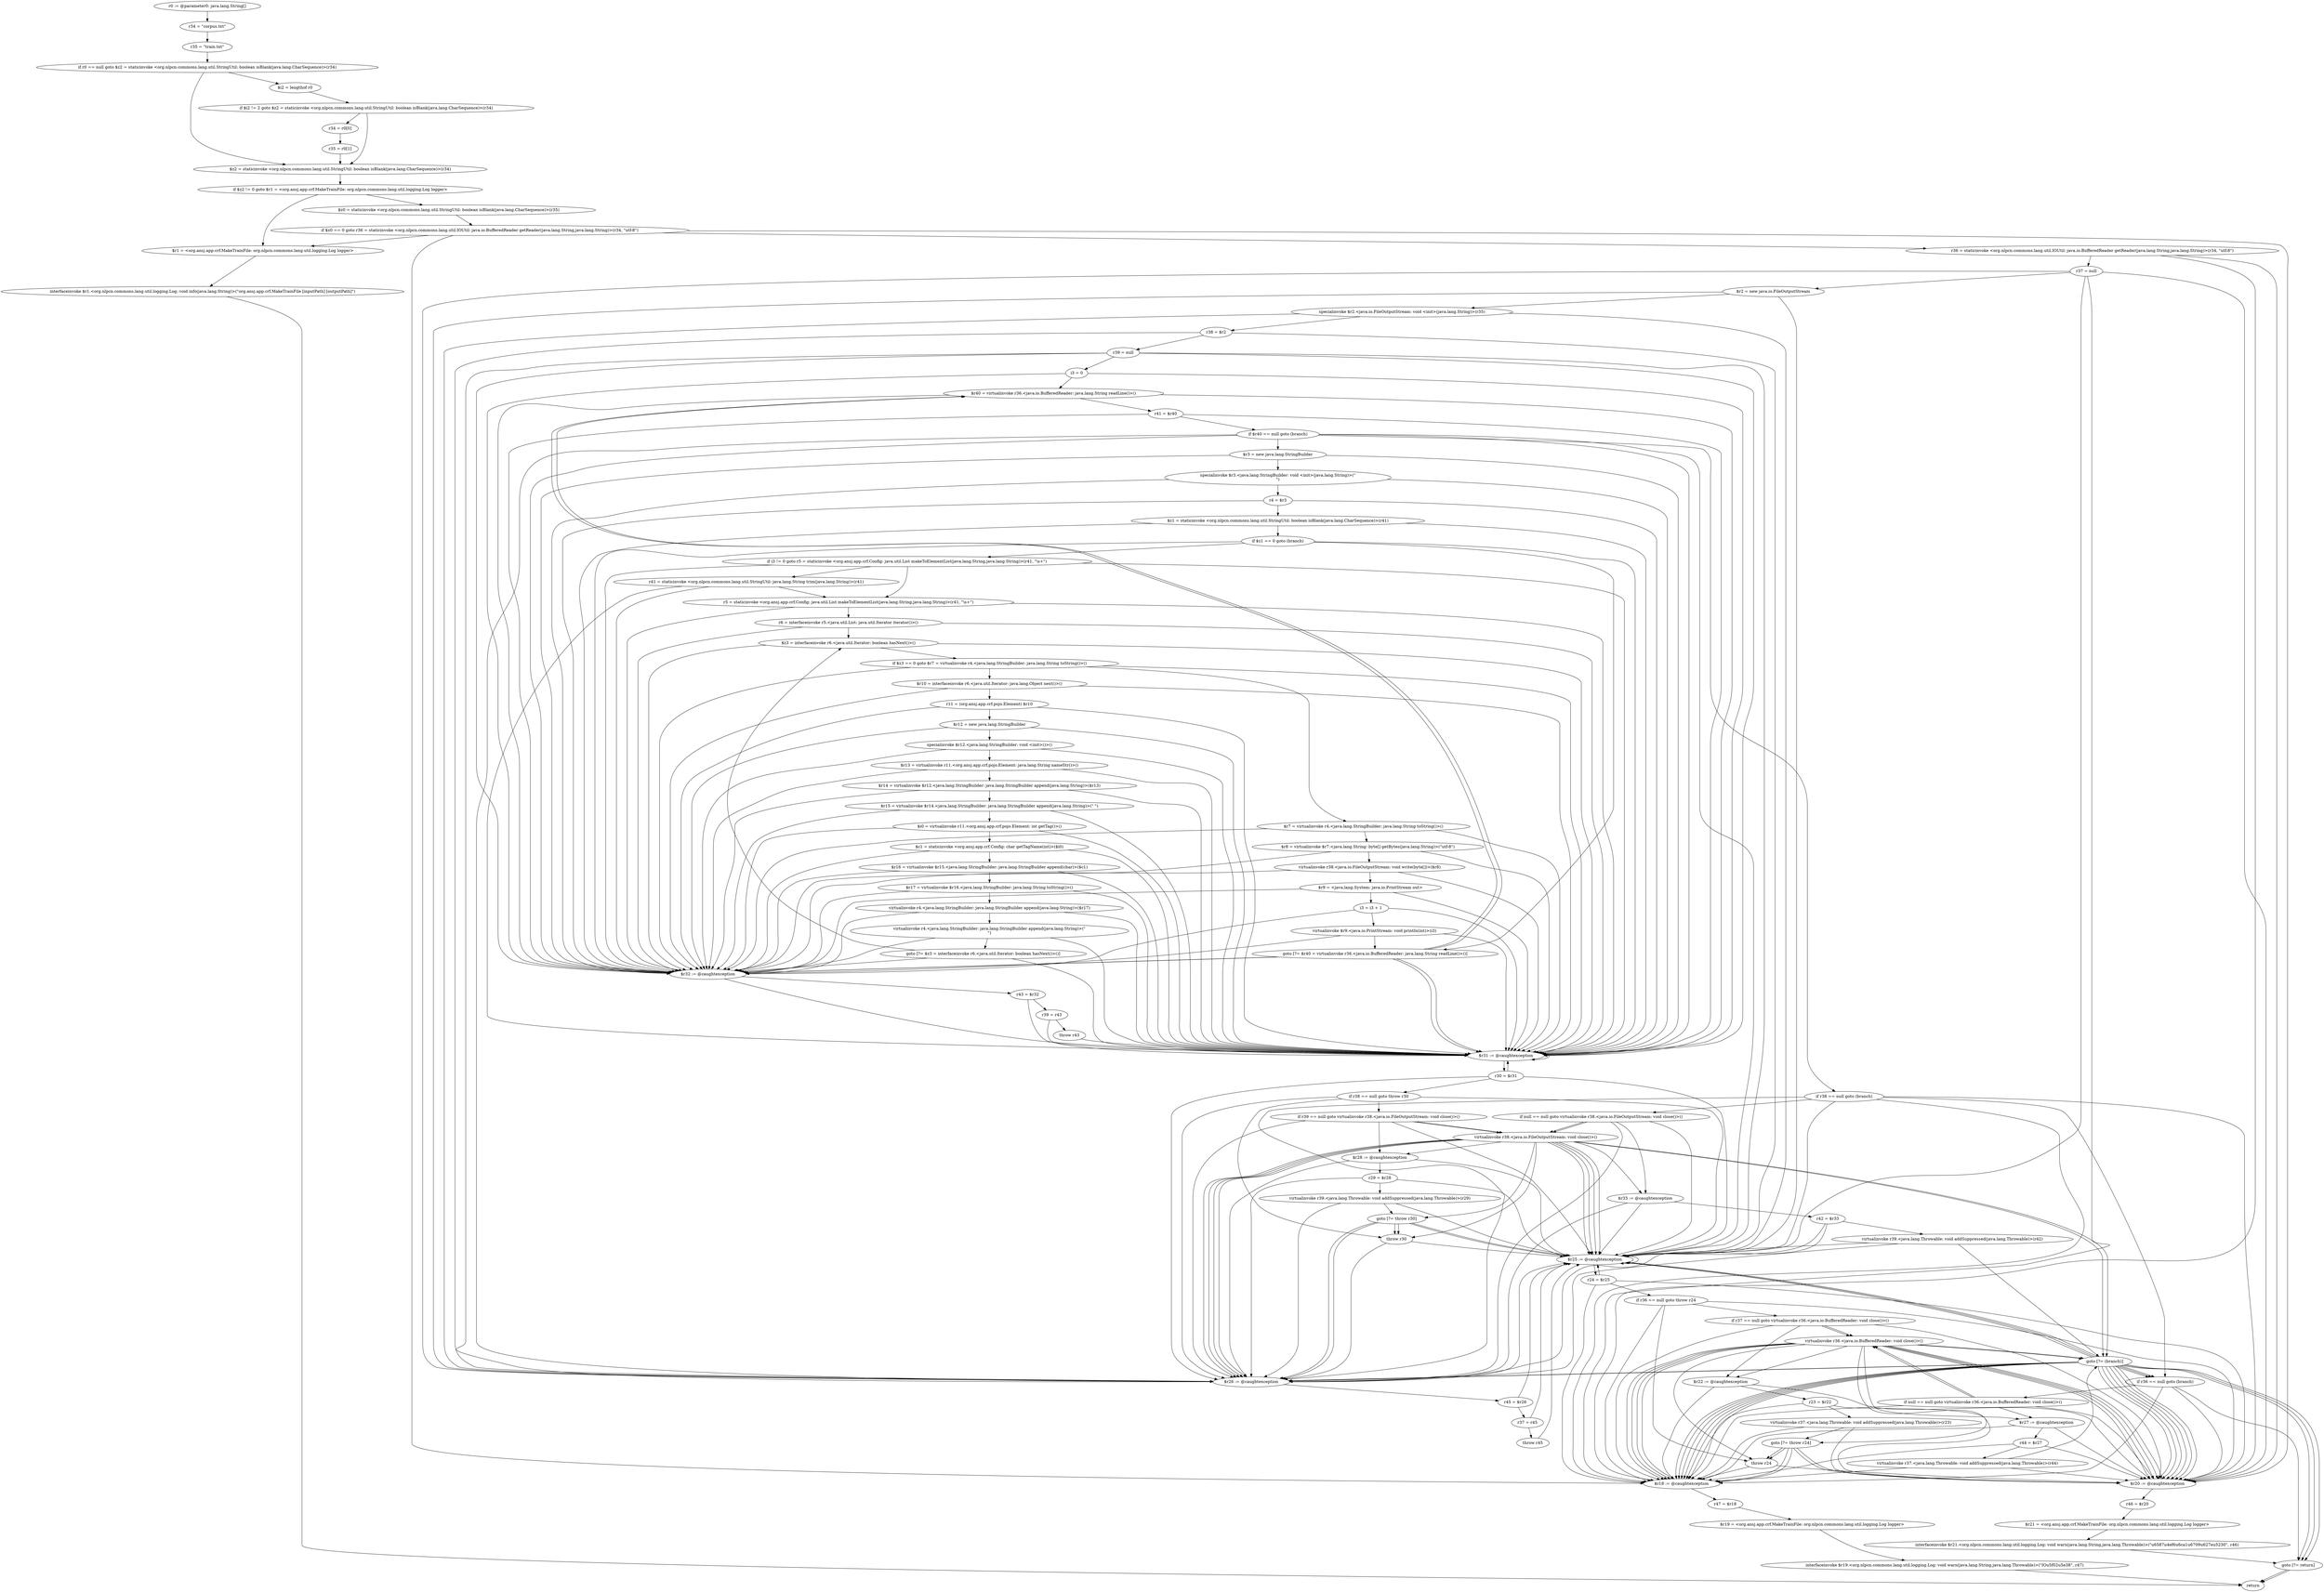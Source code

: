 digraph "unitGraph" {
    "r0 := @parameter0: java.lang.String[]"
    "r34 = \"corpus.txt\""
    "r35 = \"train.txt\""
    "if r0 == null goto $z2 = staticinvoke <org.nlpcn.commons.lang.util.StringUtil: boolean isBlank(java.lang.CharSequence)>(r34)"
    "$i2 = lengthof r0"
    "if $i2 != 2 goto $z2 = staticinvoke <org.nlpcn.commons.lang.util.StringUtil: boolean isBlank(java.lang.CharSequence)>(r34)"
    "r34 = r0[0]"
    "r35 = r0[1]"
    "$z2 = staticinvoke <org.nlpcn.commons.lang.util.StringUtil: boolean isBlank(java.lang.CharSequence)>(r34)"
    "if $z2 != 0 goto $r1 = <org.ansj.app.crf.MakeTrainFile: org.nlpcn.commons.lang.util.logging.Log logger>"
    "$z0 = staticinvoke <org.nlpcn.commons.lang.util.StringUtil: boolean isBlank(java.lang.CharSequence)>(r35)"
    "if $z0 == 0 goto r36 = staticinvoke <org.nlpcn.commons.lang.util.IOUtil: java.io.BufferedReader getReader(java.lang.String,java.lang.String)>(r34, \"utf-8\")"
    "$r1 = <org.ansj.app.crf.MakeTrainFile: org.nlpcn.commons.lang.util.logging.Log logger>"
    "interfaceinvoke $r1.<org.nlpcn.commons.lang.util.logging.Log: void info(java.lang.String)>(\"org.ansj.app.crf.MakeTrainFile [inputPath] [outputPath]\")"
    "return"
    "r36 = staticinvoke <org.nlpcn.commons.lang.util.IOUtil: java.io.BufferedReader getReader(java.lang.String,java.lang.String)>(r34, \"utf-8\")"
    "r37 = null"
    "$r2 = new java.io.FileOutputStream"
    "specialinvoke $r2.<java.io.FileOutputStream: void <init>(java.lang.String)>(r35)"
    "r38 = $r2"
    "r39 = null"
    "i3 = 0"
    "$r40 = virtualinvoke r36.<java.io.BufferedReader: java.lang.String readLine()>()"
    "r41 = $r40"
    "if $r40 == null goto (branch)"
    "$r3 = new java.lang.StringBuilder"
    "specialinvoke $r3.<java.lang.StringBuilder: void <init>(java.lang.String)>(\"\n\")"
    "r4 = $r3"
    "$z1 = staticinvoke <org.nlpcn.commons.lang.util.StringUtil: boolean isBlank(java.lang.CharSequence)>(r41)"
    "if $z1 == 0 goto (branch)"
    "goto [?= $r40 = virtualinvoke r36.<java.io.BufferedReader: java.lang.String readLine()>()]"
    "if i3 != 0 goto r5 = staticinvoke <org.ansj.app.crf.Config: java.util.List makeToElementList(java.lang.String,java.lang.String)>(r41, \"\\s+\")"
    "r41 = staticinvoke <org.nlpcn.commons.lang.util.StringUtil: java.lang.String trim(java.lang.String)>(r41)"
    "r5 = staticinvoke <org.ansj.app.crf.Config: java.util.List makeToElementList(java.lang.String,java.lang.String)>(r41, \"\\s+\")"
    "r6 = interfaceinvoke r5.<java.util.List: java.util.Iterator iterator()>()"
    "$z3 = interfaceinvoke r6.<java.util.Iterator: boolean hasNext()>()"
    "if $z3 == 0 goto $r7 = virtualinvoke r4.<java.lang.StringBuilder: java.lang.String toString()>()"
    "$r10 = interfaceinvoke r6.<java.util.Iterator: java.lang.Object next()>()"
    "r11 = (org.ansj.app.crf.pojo.Element) $r10"
    "$r12 = new java.lang.StringBuilder"
    "specialinvoke $r12.<java.lang.StringBuilder: void <init>()>()"
    "$r13 = virtualinvoke r11.<org.ansj.app.crf.pojo.Element: java.lang.String nameStr()>()"
    "$r14 = virtualinvoke $r12.<java.lang.StringBuilder: java.lang.StringBuilder append(java.lang.String)>($r13)"
    "$r15 = virtualinvoke $r14.<java.lang.StringBuilder: java.lang.StringBuilder append(java.lang.String)>(\" \")"
    "$i0 = virtualinvoke r11.<org.ansj.app.crf.pojo.Element: int getTag()>()"
    "$c1 = staticinvoke <org.ansj.app.crf.Config: char getTagName(int)>($i0)"
    "$r16 = virtualinvoke $r15.<java.lang.StringBuilder: java.lang.StringBuilder append(char)>($c1)"
    "$r17 = virtualinvoke $r16.<java.lang.StringBuilder: java.lang.String toString()>()"
    "virtualinvoke r4.<java.lang.StringBuilder: java.lang.StringBuilder append(java.lang.String)>($r17)"
    "virtualinvoke r4.<java.lang.StringBuilder: java.lang.StringBuilder append(java.lang.String)>(\"\n\")"
    "goto [?= $z3 = interfaceinvoke r6.<java.util.Iterator: boolean hasNext()>()]"
    "$r7 = virtualinvoke r4.<java.lang.StringBuilder: java.lang.String toString()>()"
    "$r8 = virtualinvoke $r7.<java.lang.String: byte[] getBytes(java.lang.String)>(\"utf-8\")"
    "virtualinvoke r38.<java.io.FileOutputStream: void write(byte[])>($r8)"
    "$r9 = <java.lang.System: java.io.PrintStream out>"
    "i3 = i3 + 1"
    "virtualinvoke $r9.<java.io.PrintStream: void println(int)>(i3)"
    "if r38 == null goto (branch)"
    "if null == null goto virtualinvoke r38.<java.io.FileOutputStream: void close()>()"
    "virtualinvoke r38.<java.io.FileOutputStream: void close()>()"
    "goto [?= (branch)]"
    "$r33 := @caughtexception"
    "r42 = $r33"
    "virtualinvoke r39.<java.lang.Throwable: void addSuppressed(java.lang.Throwable)>(r42)"
    "$r32 := @caughtexception"
    "r43 = $r32"
    "r39 = r43"
    "throw r43"
    "$r31 := @caughtexception"
    "r30 = $r31"
    "if r38 == null goto throw r30"
    "if r39 == null goto virtualinvoke r38.<java.io.FileOutputStream: void close()>()"
    "goto [?= throw r30]"
    "$r28 := @caughtexception"
    "r29 = $r28"
    "virtualinvoke r39.<java.lang.Throwable: void addSuppressed(java.lang.Throwable)>(r29)"
    "throw r30"
    "if r36 == null goto (branch)"
    "if null == null goto virtualinvoke r36.<java.io.BufferedReader: void close()>()"
    "virtualinvoke r36.<java.io.BufferedReader: void close()>()"
    "$r27 := @caughtexception"
    "r44 = $r27"
    "virtualinvoke r37.<java.lang.Throwable: void addSuppressed(java.lang.Throwable)>(r44)"
    "$r26 := @caughtexception"
    "r45 = $r26"
    "r37 = r45"
    "throw r45"
    "$r25 := @caughtexception"
    "r24 = $r25"
    "if r36 == null goto throw r24"
    "if r37 == null goto virtualinvoke r36.<java.io.BufferedReader: void close()>()"
    "goto [?= throw r24]"
    "$r22 := @caughtexception"
    "r23 = $r22"
    "virtualinvoke r37.<java.lang.Throwable: void addSuppressed(java.lang.Throwable)>(r23)"
    "throw r24"
    "goto [?= return]"
    "$r20 := @caughtexception"
    "r46 = $r20"
    "$r21 = <org.ansj.app.crf.MakeTrainFile: org.nlpcn.commons.lang.util.logging.Log logger>"
    "interfaceinvoke $r21.<org.nlpcn.commons.lang.util.logging.Log: void warn(java.lang.String,java.lang.Throwable)>(\"\u6587\u4ef6\u6ca1\u6709\u627e\u5230\", r46)"
    "$r18 := @caughtexception"
    "r47 = $r18"
    "$r19 = <org.ansj.app.crf.MakeTrainFile: org.nlpcn.commons.lang.util.logging.Log logger>"
    "interfaceinvoke $r19.<org.nlpcn.commons.lang.util.logging.Log: void warn(java.lang.String,java.lang.Throwable)>(\"IO\u5f02\u5e38\", r47)"
    "r0 := @parameter0: java.lang.String[]"->"r34 = \"corpus.txt\"";
    "r34 = \"corpus.txt\""->"r35 = \"train.txt\"";
    "r35 = \"train.txt\""->"if r0 == null goto $z2 = staticinvoke <org.nlpcn.commons.lang.util.StringUtil: boolean isBlank(java.lang.CharSequence)>(r34)";
    "if r0 == null goto $z2 = staticinvoke <org.nlpcn.commons.lang.util.StringUtil: boolean isBlank(java.lang.CharSequence)>(r34)"->"$i2 = lengthof r0";
    "if r0 == null goto $z2 = staticinvoke <org.nlpcn.commons.lang.util.StringUtil: boolean isBlank(java.lang.CharSequence)>(r34)"->"$z2 = staticinvoke <org.nlpcn.commons.lang.util.StringUtil: boolean isBlank(java.lang.CharSequence)>(r34)";
    "$i2 = lengthof r0"->"if $i2 != 2 goto $z2 = staticinvoke <org.nlpcn.commons.lang.util.StringUtil: boolean isBlank(java.lang.CharSequence)>(r34)";
    "if $i2 != 2 goto $z2 = staticinvoke <org.nlpcn.commons.lang.util.StringUtil: boolean isBlank(java.lang.CharSequence)>(r34)"->"r34 = r0[0]";
    "if $i2 != 2 goto $z2 = staticinvoke <org.nlpcn.commons.lang.util.StringUtil: boolean isBlank(java.lang.CharSequence)>(r34)"->"$z2 = staticinvoke <org.nlpcn.commons.lang.util.StringUtil: boolean isBlank(java.lang.CharSequence)>(r34)";
    "r34 = r0[0]"->"r35 = r0[1]";
    "r35 = r0[1]"->"$z2 = staticinvoke <org.nlpcn.commons.lang.util.StringUtil: boolean isBlank(java.lang.CharSequence)>(r34)";
    "$z2 = staticinvoke <org.nlpcn.commons.lang.util.StringUtil: boolean isBlank(java.lang.CharSequence)>(r34)"->"if $z2 != 0 goto $r1 = <org.ansj.app.crf.MakeTrainFile: org.nlpcn.commons.lang.util.logging.Log logger>";
    "if $z2 != 0 goto $r1 = <org.ansj.app.crf.MakeTrainFile: org.nlpcn.commons.lang.util.logging.Log logger>"->"$z0 = staticinvoke <org.nlpcn.commons.lang.util.StringUtil: boolean isBlank(java.lang.CharSequence)>(r35)";
    "if $z2 != 0 goto $r1 = <org.ansj.app.crf.MakeTrainFile: org.nlpcn.commons.lang.util.logging.Log logger>"->"$r1 = <org.ansj.app.crf.MakeTrainFile: org.nlpcn.commons.lang.util.logging.Log logger>";
    "$z0 = staticinvoke <org.nlpcn.commons.lang.util.StringUtil: boolean isBlank(java.lang.CharSequence)>(r35)"->"if $z0 == 0 goto r36 = staticinvoke <org.nlpcn.commons.lang.util.IOUtil: java.io.BufferedReader getReader(java.lang.String,java.lang.String)>(r34, \"utf-8\")";
    "if $z0 == 0 goto r36 = staticinvoke <org.nlpcn.commons.lang.util.IOUtil: java.io.BufferedReader getReader(java.lang.String,java.lang.String)>(r34, \"utf-8\")"->"$r1 = <org.ansj.app.crf.MakeTrainFile: org.nlpcn.commons.lang.util.logging.Log logger>";
    "if $z0 == 0 goto r36 = staticinvoke <org.nlpcn.commons.lang.util.IOUtil: java.io.BufferedReader getReader(java.lang.String,java.lang.String)>(r34, \"utf-8\")"->"r36 = staticinvoke <org.nlpcn.commons.lang.util.IOUtil: java.io.BufferedReader getReader(java.lang.String,java.lang.String)>(r34, \"utf-8\")";
    "if $z0 == 0 goto r36 = staticinvoke <org.nlpcn.commons.lang.util.IOUtil: java.io.BufferedReader getReader(java.lang.String,java.lang.String)>(r34, \"utf-8\")"->"$r20 := @caughtexception";
    "if $z0 == 0 goto r36 = staticinvoke <org.nlpcn.commons.lang.util.IOUtil: java.io.BufferedReader getReader(java.lang.String,java.lang.String)>(r34, \"utf-8\")"->"$r18 := @caughtexception";
    "$r1 = <org.ansj.app.crf.MakeTrainFile: org.nlpcn.commons.lang.util.logging.Log logger>"->"interfaceinvoke $r1.<org.nlpcn.commons.lang.util.logging.Log: void info(java.lang.String)>(\"org.ansj.app.crf.MakeTrainFile [inputPath] [outputPath]\")";
    "interfaceinvoke $r1.<org.nlpcn.commons.lang.util.logging.Log: void info(java.lang.String)>(\"org.ansj.app.crf.MakeTrainFile [inputPath] [outputPath]\")"->"return";
    "r36 = staticinvoke <org.nlpcn.commons.lang.util.IOUtil: java.io.BufferedReader getReader(java.lang.String,java.lang.String)>(r34, \"utf-8\")"->"$r20 := @caughtexception";
    "r36 = staticinvoke <org.nlpcn.commons.lang.util.IOUtil: java.io.BufferedReader getReader(java.lang.String,java.lang.String)>(r34, \"utf-8\")"->"$r18 := @caughtexception";
    "r36 = staticinvoke <org.nlpcn.commons.lang.util.IOUtil: java.io.BufferedReader getReader(java.lang.String,java.lang.String)>(r34, \"utf-8\")"->"r37 = null";
    "r37 = null"->"$r26 := @caughtexception";
    "r37 = null"->"$r20 := @caughtexception";
    "r37 = null"->"$r18 := @caughtexception";
    "r37 = null"->"$r25 := @caughtexception";
    "r37 = null"->"$r2 = new java.io.FileOutputStream";
    "$r2 = new java.io.FileOutputStream"->"$r26 := @caughtexception";
    "$r2 = new java.io.FileOutputStream"->"$r25 := @caughtexception";
    "$r2 = new java.io.FileOutputStream"->"specialinvoke $r2.<java.io.FileOutputStream: void <init>(java.lang.String)>(r35)";
    "specialinvoke $r2.<java.io.FileOutputStream: void <init>(java.lang.String)>(r35)"->"$r26 := @caughtexception";
    "specialinvoke $r2.<java.io.FileOutputStream: void <init>(java.lang.String)>(r35)"->"$r25 := @caughtexception";
    "specialinvoke $r2.<java.io.FileOutputStream: void <init>(java.lang.String)>(r35)"->"r38 = $r2";
    "r38 = $r2"->"$r26 := @caughtexception";
    "r38 = $r2"->"$r25 := @caughtexception";
    "r38 = $r2"->"r39 = null";
    "r39 = null"->"$r32 := @caughtexception";
    "r39 = null"->"$r26 := @caughtexception";
    "r39 = null"->"$r31 := @caughtexception";
    "r39 = null"->"$r25 := @caughtexception";
    "r39 = null"->"i3 = 0";
    "i3 = 0"->"$r32 := @caughtexception";
    "i3 = 0"->"$r31 := @caughtexception";
    "i3 = 0"->"$r40 = virtualinvoke r36.<java.io.BufferedReader: java.lang.String readLine()>()";
    "$r40 = virtualinvoke r36.<java.io.BufferedReader: java.lang.String readLine()>()"->"$r32 := @caughtexception";
    "$r40 = virtualinvoke r36.<java.io.BufferedReader: java.lang.String readLine()>()"->"$r31 := @caughtexception";
    "$r40 = virtualinvoke r36.<java.io.BufferedReader: java.lang.String readLine()>()"->"r41 = $r40";
    "r41 = $r40"->"$r32 := @caughtexception";
    "r41 = $r40"->"$r31 := @caughtexception";
    "r41 = $r40"->"if $r40 == null goto (branch)";
    "if $r40 == null goto (branch)"->"$r32 := @caughtexception";
    "if $r40 == null goto (branch)"->"$r26 := @caughtexception";
    "if $r40 == null goto (branch)"->"$r31 := @caughtexception";
    "if $r40 == null goto (branch)"->"$r25 := @caughtexception";
    "if $r40 == null goto (branch)"->"$r3 = new java.lang.StringBuilder";
    "if $r40 == null goto (branch)"->"if r38 == null goto (branch)";
    "$r3 = new java.lang.StringBuilder"->"$r32 := @caughtexception";
    "$r3 = new java.lang.StringBuilder"->"$r31 := @caughtexception";
    "$r3 = new java.lang.StringBuilder"->"specialinvoke $r3.<java.lang.StringBuilder: void <init>(java.lang.String)>(\"\n\")";
    "specialinvoke $r3.<java.lang.StringBuilder: void <init>(java.lang.String)>(\"\n\")"->"$r32 := @caughtexception";
    "specialinvoke $r3.<java.lang.StringBuilder: void <init>(java.lang.String)>(\"\n\")"->"$r31 := @caughtexception";
    "specialinvoke $r3.<java.lang.StringBuilder: void <init>(java.lang.String)>(\"\n\")"->"r4 = $r3";
    "r4 = $r3"->"$r32 := @caughtexception";
    "r4 = $r3"->"$r31 := @caughtexception";
    "r4 = $r3"->"$z1 = staticinvoke <org.nlpcn.commons.lang.util.StringUtil: boolean isBlank(java.lang.CharSequence)>(r41)";
    "$z1 = staticinvoke <org.nlpcn.commons.lang.util.StringUtil: boolean isBlank(java.lang.CharSequence)>(r41)"->"$r32 := @caughtexception";
    "$z1 = staticinvoke <org.nlpcn.commons.lang.util.StringUtil: boolean isBlank(java.lang.CharSequence)>(r41)"->"$r31 := @caughtexception";
    "$z1 = staticinvoke <org.nlpcn.commons.lang.util.StringUtil: boolean isBlank(java.lang.CharSequence)>(r41)"->"if $z1 == 0 goto (branch)";
    "if $z1 == 0 goto (branch)"->"goto [?= $r40 = virtualinvoke r36.<java.io.BufferedReader: java.lang.String readLine()>()]";
    "if $z1 == 0 goto (branch)"->"if i3 != 0 goto r5 = staticinvoke <org.ansj.app.crf.Config: java.util.List makeToElementList(java.lang.String,java.lang.String)>(r41, \"\\s+\")";
    "if $z1 == 0 goto (branch)"->"$r32 := @caughtexception";
    "if $z1 == 0 goto (branch)"->"$r31 := @caughtexception";
    "goto [?= $r40 = virtualinvoke r36.<java.io.BufferedReader: java.lang.String readLine()>()]"->"$r32 := @caughtexception";
    "goto [?= $r40 = virtualinvoke r36.<java.io.BufferedReader: java.lang.String readLine()>()]"->"$r31 := @caughtexception";
    "goto [?= $r40 = virtualinvoke r36.<java.io.BufferedReader: java.lang.String readLine()>()]"->"$r40 = virtualinvoke r36.<java.io.BufferedReader: java.lang.String readLine()>()";
    "if i3 != 0 goto r5 = staticinvoke <org.ansj.app.crf.Config: java.util.List makeToElementList(java.lang.String,java.lang.String)>(r41, \"\\s+\")"->"r41 = staticinvoke <org.nlpcn.commons.lang.util.StringUtil: java.lang.String trim(java.lang.String)>(r41)";
    "if i3 != 0 goto r5 = staticinvoke <org.ansj.app.crf.Config: java.util.List makeToElementList(java.lang.String,java.lang.String)>(r41, \"\\s+\")"->"r5 = staticinvoke <org.ansj.app.crf.Config: java.util.List makeToElementList(java.lang.String,java.lang.String)>(r41, \"\\s+\")";
    "if i3 != 0 goto r5 = staticinvoke <org.ansj.app.crf.Config: java.util.List makeToElementList(java.lang.String,java.lang.String)>(r41, \"\\s+\")"->"$r32 := @caughtexception";
    "if i3 != 0 goto r5 = staticinvoke <org.ansj.app.crf.Config: java.util.List makeToElementList(java.lang.String,java.lang.String)>(r41, \"\\s+\")"->"$r31 := @caughtexception";
    "r41 = staticinvoke <org.nlpcn.commons.lang.util.StringUtil: java.lang.String trim(java.lang.String)>(r41)"->"$r32 := @caughtexception";
    "r41 = staticinvoke <org.nlpcn.commons.lang.util.StringUtil: java.lang.String trim(java.lang.String)>(r41)"->"$r31 := @caughtexception";
    "r41 = staticinvoke <org.nlpcn.commons.lang.util.StringUtil: java.lang.String trim(java.lang.String)>(r41)"->"r5 = staticinvoke <org.ansj.app.crf.Config: java.util.List makeToElementList(java.lang.String,java.lang.String)>(r41, \"\\s+\")";
    "r5 = staticinvoke <org.ansj.app.crf.Config: java.util.List makeToElementList(java.lang.String,java.lang.String)>(r41, \"\\s+\")"->"$r32 := @caughtexception";
    "r5 = staticinvoke <org.ansj.app.crf.Config: java.util.List makeToElementList(java.lang.String,java.lang.String)>(r41, \"\\s+\")"->"$r31 := @caughtexception";
    "r5 = staticinvoke <org.ansj.app.crf.Config: java.util.List makeToElementList(java.lang.String,java.lang.String)>(r41, \"\\s+\")"->"r6 = interfaceinvoke r5.<java.util.List: java.util.Iterator iterator()>()";
    "r6 = interfaceinvoke r5.<java.util.List: java.util.Iterator iterator()>()"->"$r32 := @caughtexception";
    "r6 = interfaceinvoke r5.<java.util.List: java.util.Iterator iterator()>()"->"$r31 := @caughtexception";
    "r6 = interfaceinvoke r5.<java.util.List: java.util.Iterator iterator()>()"->"$z3 = interfaceinvoke r6.<java.util.Iterator: boolean hasNext()>()";
    "$z3 = interfaceinvoke r6.<java.util.Iterator: boolean hasNext()>()"->"$r32 := @caughtexception";
    "$z3 = interfaceinvoke r6.<java.util.Iterator: boolean hasNext()>()"->"$r31 := @caughtexception";
    "$z3 = interfaceinvoke r6.<java.util.Iterator: boolean hasNext()>()"->"if $z3 == 0 goto $r7 = virtualinvoke r4.<java.lang.StringBuilder: java.lang.String toString()>()";
    "if $z3 == 0 goto $r7 = virtualinvoke r4.<java.lang.StringBuilder: java.lang.String toString()>()"->"$r10 = interfaceinvoke r6.<java.util.Iterator: java.lang.Object next()>()";
    "if $z3 == 0 goto $r7 = virtualinvoke r4.<java.lang.StringBuilder: java.lang.String toString()>()"->"$r7 = virtualinvoke r4.<java.lang.StringBuilder: java.lang.String toString()>()";
    "if $z3 == 0 goto $r7 = virtualinvoke r4.<java.lang.StringBuilder: java.lang.String toString()>()"->"$r32 := @caughtexception";
    "if $z3 == 0 goto $r7 = virtualinvoke r4.<java.lang.StringBuilder: java.lang.String toString()>()"->"$r31 := @caughtexception";
    "$r10 = interfaceinvoke r6.<java.util.Iterator: java.lang.Object next()>()"->"$r32 := @caughtexception";
    "$r10 = interfaceinvoke r6.<java.util.Iterator: java.lang.Object next()>()"->"$r31 := @caughtexception";
    "$r10 = interfaceinvoke r6.<java.util.Iterator: java.lang.Object next()>()"->"r11 = (org.ansj.app.crf.pojo.Element) $r10";
    "r11 = (org.ansj.app.crf.pojo.Element) $r10"->"$r32 := @caughtexception";
    "r11 = (org.ansj.app.crf.pojo.Element) $r10"->"$r31 := @caughtexception";
    "r11 = (org.ansj.app.crf.pojo.Element) $r10"->"$r12 = new java.lang.StringBuilder";
    "$r12 = new java.lang.StringBuilder"->"$r32 := @caughtexception";
    "$r12 = new java.lang.StringBuilder"->"$r31 := @caughtexception";
    "$r12 = new java.lang.StringBuilder"->"specialinvoke $r12.<java.lang.StringBuilder: void <init>()>()";
    "specialinvoke $r12.<java.lang.StringBuilder: void <init>()>()"->"$r32 := @caughtexception";
    "specialinvoke $r12.<java.lang.StringBuilder: void <init>()>()"->"$r31 := @caughtexception";
    "specialinvoke $r12.<java.lang.StringBuilder: void <init>()>()"->"$r13 = virtualinvoke r11.<org.ansj.app.crf.pojo.Element: java.lang.String nameStr()>()";
    "$r13 = virtualinvoke r11.<org.ansj.app.crf.pojo.Element: java.lang.String nameStr()>()"->"$r32 := @caughtexception";
    "$r13 = virtualinvoke r11.<org.ansj.app.crf.pojo.Element: java.lang.String nameStr()>()"->"$r31 := @caughtexception";
    "$r13 = virtualinvoke r11.<org.ansj.app.crf.pojo.Element: java.lang.String nameStr()>()"->"$r14 = virtualinvoke $r12.<java.lang.StringBuilder: java.lang.StringBuilder append(java.lang.String)>($r13)";
    "$r14 = virtualinvoke $r12.<java.lang.StringBuilder: java.lang.StringBuilder append(java.lang.String)>($r13)"->"$r32 := @caughtexception";
    "$r14 = virtualinvoke $r12.<java.lang.StringBuilder: java.lang.StringBuilder append(java.lang.String)>($r13)"->"$r31 := @caughtexception";
    "$r14 = virtualinvoke $r12.<java.lang.StringBuilder: java.lang.StringBuilder append(java.lang.String)>($r13)"->"$r15 = virtualinvoke $r14.<java.lang.StringBuilder: java.lang.StringBuilder append(java.lang.String)>(\" \")";
    "$r15 = virtualinvoke $r14.<java.lang.StringBuilder: java.lang.StringBuilder append(java.lang.String)>(\" \")"->"$r32 := @caughtexception";
    "$r15 = virtualinvoke $r14.<java.lang.StringBuilder: java.lang.StringBuilder append(java.lang.String)>(\" \")"->"$r31 := @caughtexception";
    "$r15 = virtualinvoke $r14.<java.lang.StringBuilder: java.lang.StringBuilder append(java.lang.String)>(\" \")"->"$i0 = virtualinvoke r11.<org.ansj.app.crf.pojo.Element: int getTag()>()";
    "$i0 = virtualinvoke r11.<org.ansj.app.crf.pojo.Element: int getTag()>()"->"$r32 := @caughtexception";
    "$i0 = virtualinvoke r11.<org.ansj.app.crf.pojo.Element: int getTag()>()"->"$r31 := @caughtexception";
    "$i0 = virtualinvoke r11.<org.ansj.app.crf.pojo.Element: int getTag()>()"->"$c1 = staticinvoke <org.ansj.app.crf.Config: char getTagName(int)>($i0)";
    "$c1 = staticinvoke <org.ansj.app.crf.Config: char getTagName(int)>($i0)"->"$r32 := @caughtexception";
    "$c1 = staticinvoke <org.ansj.app.crf.Config: char getTagName(int)>($i0)"->"$r31 := @caughtexception";
    "$c1 = staticinvoke <org.ansj.app.crf.Config: char getTagName(int)>($i0)"->"$r16 = virtualinvoke $r15.<java.lang.StringBuilder: java.lang.StringBuilder append(char)>($c1)";
    "$r16 = virtualinvoke $r15.<java.lang.StringBuilder: java.lang.StringBuilder append(char)>($c1)"->"$r32 := @caughtexception";
    "$r16 = virtualinvoke $r15.<java.lang.StringBuilder: java.lang.StringBuilder append(char)>($c1)"->"$r31 := @caughtexception";
    "$r16 = virtualinvoke $r15.<java.lang.StringBuilder: java.lang.StringBuilder append(char)>($c1)"->"$r17 = virtualinvoke $r16.<java.lang.StringBuilder: java.lang.String toString()>()";
    "$r17 = virtualinvoke $r16.<java.lang.StringBuilder: java.lang.String toString()>()"->"$r32 := @caughtexception";
    "$r17 = virtualinvoke $r16.<java.lang.StringBuilder: java.lang.String toString()>()"->"$r31 := @caughtexception";
    "$r17 = virtualinvoke $r16.<java.lang.StringBuilder: java.lang.String toString()>()"->"virtualinvoke r4.<java.lang.StringBuilder: java.lang.StringBuilder append(java.lang.String)>($r17)";
    "virtualinvoke r4.<java.lang.StringBuilder: java.lang.StringBuilder append(java.lang.String)>($r17)"->"$r32 := @caughtexception";
    "virtualinvoke r4.<java.lang.StringBuilder: java.lang.StringBuilder append(java.lang.String)>($r17)"->"$r31 := @caughtexception";
    "virtualinvoke r4.<java.lang.StringBuilder: java.lang.StringBuilder append(java.lang.String)>($r17)"->"virtualinvoke r4.<java.lang.StringBuilder: java.lang.StringBuilder append(java.lang.String)>(\"\n\")";
    "virtualinvoke r4.<java.lang.StringBuilder: java.lang.StringBuilder append(java.lang.String)>(\"\n\")"->"$r32 := @caughtexception";
    "virtualinvoke r4.<java.lang.StringBuilder: java.lang.StringBuilder append(java.lang.String)>(\"\n\")"->"$r31 := @caughtexception";
    "virtualinvoke r4.<java.lang.StringBuilder: java.lang.StringBuilder append(java.lang.String)>(\"\n\")"->"goto [?= $z3 = interfaceinvoke r6.<java.util.Iterator: boolean hasNext()>()]";
    "goto [?= $z3 = interfaceinvoke r6.<java.util.Iterator: boolean hasNext()>()]"->"$r32 := @caughtexception";
    "goto [?= $z3 = interfaceinvoke r6.<java.util.Iterator: boolean hasNext()>()]"->"$r31 := @caughtexception";
    "goto [?= $z3 = interfaceinvoke r6.<java.util.Iterator: boolean hasNext()>()]"->"$z3 = interfaceinvoke r6.<java.util.Iterator: boolean hasNext()>()";
    "$r7 = virtualinvoke r4.<java.lang.StringBuilder: java.lang.String toString()>()"->"$r32 := @caughtexception";
    "$r7 = virtualinvoke r4.<java.lang.StringBuilder: java.lang.String toString()>()"->"$r31 := @caughtexception";
    "$r7 = virtualinvoke r4.<java.lang.StringBuilder: java.lang.String toString()>()"->"$r8 = virtualinvoke $r7.<java.lang.String: byte[] getBytes(java.lang.String)>(\"utf-8\")";
    "$r8 = virtualinvoke $r7.<java.lang.String: byte[] getBytes(java.lang.String)>(\"utf-8\")"->"$r32 := @caughtexception";
    "$r8 = virtualinvoke $r7.<java.lang.String: byte[] getBytes(java.lang.String)>(\"utf-8\")"->"$r31 := @caughtexception";
    "$r8 = virtualinvoke $r7.<java.lang.String: byte[] getBytes(java.lang.String)>(\"utf-8\")"->"virtualinvoke r38.<java.io.FileOutputStream: void write(byte[])>($r8)";
    "virtualinvoke r38.<java.io.FileOutputStream: void write(byte[])>($r8)"->"$r32 := @caughtexception";
    "virtualinvoke r38.<java.io.FileOutputStream: void write(byte[])>($r8)"->"$r31 := @caughtexception";
    "virtualinvoke r38.<java.io.FileOutputStream: void write(byte[])>($r8)"->"$r9 = <java.lang.System: java.io.PrintStream out>";
    "$r9 = <java.lang.System: java.io.PrintStream out>"->"$r32 := @caughtexception";
    "$r9 = <java.lang.System: java.io.PrintStream out>"->"$r31 := @caughtexception";
    "$r9 = <java.lang.System: java.io.PrintStream out>"->"i3 = i3 + 1";
    "i3 = i3 + 1"->"$r32 := @caughtexception";
    "i3 = i3 + 1"->"$r31 := @caughtexception";
    "i3 = i3 + 1"->"virtualinvoke $r9.<java.io.PrintStream: void println(int)>(i3)";
    "virtualinvoke $r9.<java.io.PrintStream: void println(int)>(i3)"->"$r32 := @caughtexception";
    "virtualinvoke $r9.<java.io.PrintStream: void println(int)>(i3)"->"$r31 := @caughtexception";
    "virtualinvoke $r9.<java.io.PrintStream: void println(int)>(i3)"->"goto [?= $r40 = virtualinvoke r36.<java.io.BufferedReader: java.lang.String readLine()>()]";
    "goto [?= $r40 = virtualinvoke r36.<java.io.BufferedReader: java.lang.String readLine()>()]"->"$r32 := @caughtexception";
    "goto [?= $r40 = virtualinvoke r36.<java.io.BufferedReader: java.lang.String readLine()>()]"->"$r31 := @caughtexception";
    "goto [?= $r40 = virtualinvoke r36.<java.io.BufferedReader: java.lang.String readLine()>()]"->"$r40 = virtualinvoke r36.<java.io.BufferedReader: java.lang.String readLine()>()";
    "if r38 == null goto (branch)"->"$r26 := @caughtexception";
    "if r38 == null goto (branch)"->"$r20 := @caughtexception";
    "if r38 == null goto (branch)"->"$r18 := @caughtexception";
    "if r38 == null goto (branch)"->"$r25 := @caughtexception";
    "if r38 == null goto (branch)"->"if null == null goto virtualinvoke r38.<java.io.FileOutputStream: void close()>()";
    "if r38 == null goto (branch)"->"if r36 == null goto (branch)";
    "if null == null goto virtualinvoke r38.<java.io.FileOutputStream: void close()>()"->"$r33 := @caughtexception";
    "if null == null goto virtualinvoke r38.<java.io.FileOutputStream: void close()>()"->"$r26 := @caughtexception";
    "if null == null goto virtualinvoke r38.<java.io.FileOutputStream: void close()>()"->"$r25 := @caughtexception";
    "if null == null goto virtualinvoke r38.<java.io.FileOutputStream: void close()>()"->"virtualinvoke r38.<java.io.FileOutputStream: void close()>()";
    "if null == null goto virtualinvoke r38.<java.io.FileOutputStream: void close()>()"->"virtualinvoke r38.<java.io.FileOutputStream: void close()>()";
    "virtualinvoke r38.<java.io.FileOutputStream: void close()>()"->"$r33 := @caughtexception";
    "virtualinvoke r38.<java.io.FileOutputStream: void close()>()"->"$r26 := @caughtexception";
    "virtualinvoke r38.<java.io.FileOutputStream: void close()>()"->"$r25 := @caughtexception";
    "virtualinvoke r38.<java.io.FileOutputStream: void close()>()"->"goto [?= (branch)]";
    "goto [?= (branch)]"->"$r26 := @caughtexception";
    "goto [?= (branch)]"->"$r20 := @caughtexception";
    "goto [?= (branch)]"->"$r18 := @caughtexception";
    "goto [?= (branch)]"->"$r25 := @caughtexception";
    "goto [?= (branch)]"->"if r36 == null goto (branch)";
    "$r33 := @caughtexception"->"$r26 := @caughtexception";
    "$r33 := @caughtexception"->"$r25 := @caughtexception";
    "$r33 := @caughtexception"->"r42 = $r33";
    "r42 = $r33"->"$r26 := @caughtexception";
    "r42 = $r33"->"$r25 := @caughtexception";
    "r42 = $r33"->"virtualinvoke r39.<java.lang.Throwable: void addSuppressed(java.lang.Throwable)>(r42)";
    "virtualinvoke r39.<java.lang.Throwable: void addSuppressed(java.lang.Throwable)>(r42)"->"$r26 := @caughtexception";
    "virtualinvoke r39.<java.lang.Throwable: void addSuppressed(java.lang.Throwable)>(r42)"->"$r25 := @caughtexception";
    "virtualinvoke r39.<java.lang.Throwable: void addSuppressed(java.lang.Throwable)>(r42)"->"goto [?= (branch)]";
    "goto [?= (branch)]"->"$r26 := @caughtexception";
    "goto [?= (branch)]"->"$r20 := @caughtexception";
    "goto [?= (branch)]"->"$r18 := @caughtexception";
    "goto [?= (branch)]"->"$r25 := @caughtexception";
    "goto [?= (branch)]"->"if r36 == null goto (branch)";
    "virtualinvoke r38.<java.io.FileOutputStream: void close()>()"->"$r26 := @caughtexception";
    "virtualinvoke r38.<java.io.FileOutputStream: void close()>()"->"$r25 := @caughtexception";
    "virtualinvoke r38.<java.io.FileOutputStream: void close()>()"->"goto [?= (branch)]";
    "goto [?= (branch)]"->"$r26 := @caughtexception";
    "goto [?= (branch)]"->"$r20 := @caughtexception";
    "goto [?= (branch)]"->"$r18 := @caughtexception";
    "goto [?= (branch)]"->"$r25 := @caughtexception";
    "goto [?= (branch)]"->"if r36 == null goto (branch)";
    "$r32 := @caughtexception"->"r43 = $r32";
    "$r32 := @caughtexception"->"$r31 := @caughtexception";
    "r43 = $r32"->"r39 = r43";
    "r43 = $r32"->"$r31 := @caughtexception";
    "r39 = r43"->"throw r43";
    "r39 = r43"->"$r31 := @caughtexception";
    "throw r43"->"$r31 := @caughtexception";
    "$r31 := @caughtexception"->"r30 = $r31";
    "$r31 := @caughtexception"->"$r31 := @caughtexception";
    "r30 = $r31"->"$r31 := @caughtexception";
    "r30 = $r31"->"$r26 := @caughtexception";
    "r30 = $r31"->"$r25 := @caughtexception";
    "r30 = $r31"->"if r38 == null goto throw r30";
    "if r38 == null goto throw r30"->"if r39 == null goto virtualinvoke r38.<java.io.FileOutputStream: void close()>()";
    "if r38 == null goto throw r30"->"throw r30";
    "if r38 == null goto throw r30"->"$r26 := @caughtexception";
    "if r38 == null goto throw r30"->"$r25 := @caughtexception";
    "if r39 == null goto virtualinvoke r38.<java.io.FileOutputStream: void close()>()"->"$r28 := @caughtexception";
    "if r39 == null goto virtualinvoke r38.<java.io.FileOutputStream: void close()>()"->"$r26 := @caughtexception";
    "if r39 == null goto virtualinvoke r38.<java.io.FileOutputStream: void close()>()"->"$r25 := @caughtexception";
    "if r39 == null goto virtualinvoke r38.<java.io.FileOutputStream: void close()>()"->"virtualinvoke r38.<java.io.FileOutputStream: void close()>()";
    "if r39 == null goto virtualinvoke r38.<java.io.FileOutputStream: void close()>()"->"virtualinvoke r38.<java.io.FileOutputStream: void close()>()";
    "virtualinvoke r38.<java.io.FileOutputStream: void close()>()"->"$r28 := @caughtexception";
    "virtualinvoke r38.<java.io.FileOutputStream: void close()>()"->"$r26 := @caughtexception";
    "virtualinvoke r38.<java.io.FileOutputStream: void close()>()"->"$r25 := @caughtexception";
    "virtualinvoke r38.<java.io.FileOutputStream: void close()>()"->"goto [?= throw r30]";
    "goto [?= throw r30]"->"$r26 := @caughtexception";
    "goto [?= throw r30]"->"$r25 := @caughtexception";
    "goto [?= throw r30]"->"throw r30";
    "$r28 := @caughtexception"->"$r26 := @caughtexception";
    "$r28 := @caughtexception"->"$r25 := @caughtexception";
    "$r28 := @caughtexception"->"r29 = $r28";
    "r29 = $r28"->"$r26 := @caughtexception";
    "r29 = $r28"->"$r25 := @caughtexception";
    "r29 = $r28"->"virtualinvoke r39.<java.lang.Throwable: void addSuppressed(java.lang.Throwable)>(r29)";
    "virtualinvoke r39.<java.lang.Throwable: void addSuppressed(java.lang.Throwable)>(r29)"->"$r26 := @caughtexception";
    "virtualinvoke r39.<java.lang.Throwable: void addSuppressed(java.lang.Throwable)>(r29)"->"$r25 := @caughtexception";
    "virtualinvoke r39.<java.lang.Throwable: void addSuppressed(java.lang.Throwable)>(r29)"->"goto [?= throw r30]";
    "goto [?= throw r30]"->"$r26 := @caughtexception";
    "goto [?= throw r30]"->"$r25 := @caughtexception";
    "goto [?= throw r30]"->"throw r30";
    "virtualinvoke r38.<java.io.FileOutputStream: void close()>()"->"$r26 := @caughtexception";
    "virtualinvoke r38.<java.io.FileOutputStream: void close()>()"->"$r25 := @caughtexception";
    "virtualinvoke r38.<java.io.FileOutputStream: void close()>()"->"throw r30";
    "throw r30"->"$r26 := @caughtexception";
    "throw r30"->"$r25 := @caughtexception";
    "if r36 == null goto (branch)"->"if null == null goto virtualinvoke r36.<java.io.BufferedReader: void close()>()";
    "if r36 == null goto (branch)"->"goto [?= return]";
    "if r36 == null goto (branch)"->"$r20 := @caughtexception";
    "if r36 == null goto (branch)"->"$r18 := @caughtexception";
    "if null == null goto virtualinvoke r36.<java.io.BufferedReader: void close()>()"->"$r27 := @caughtexception";
    "if null == null goto virtualinvoke r36.<java.io.BufferedReader: void close()>()"->"$r20 := @caughtexception";
    "if null == null goto virtualinvoke r36.<java.io.BufferedReader: void close()>()"->"$r18 := @caughtexception";
    "if null == null goto virtualinvoke r36.<java.io.BufferedReader: void close()>()"->"virtualinvoke r36.<java.io.BufferedReader: void close()>()";
    "if null == null goto virtualinvoke r36.<java.io.BufferedReader: void close()>()"->"virtualinvoke r36.<java.io.BufferedReader: void close()>()";
    "virtualinvoke r36.<java.io.BufferedReader: void close()>()"->"$r27 := @caughtexception";
    "virtualinvoke r36.<java.io.BufferedReader: void close()>()"->"$r20 := @caughtexception";
    "virtualinvoke r36.<java.io.BufferedReader: void close()>()"->"$r18 := @caughtexception";
    "virtualinvoke r36.<java.io.BufferedReader: void close()>()"->"goto [?= (branch)]";
    "goto [?= (branch)]"->"$r20 := @caughtexception";
    "goto [?= (branch)]"->"$r18 := @caughtexception";
    "goto [?= (branch)]"->"goto [?= return]";
    "$r27 := @caughtexception"->"$r20 := @caughtexception";
    "$r27 := @caughtexception"->"$r18 := @caughtexception";
    "$r27 := @caughtexception"->"r44 = $r27";
    "r44 = $r27"->"$r20 := @caughtexception";
    "r44 = $r27"->"$r18 := @caughtexception";
    "r44 = $r27"->"virtualinvoke r37.<java.lang.Throwable: void addSuppressed(java.lang.Throwable)>(r44)";
    "virtualinvoke r37.<java.lang.Throwable: void addSuppressed(java.lang.Throwable)>(r44)"->"$r20 := @caughtexception";
    "virtualinvoke r37.<java.lang.Throwable: void addSuppressed(java.lang.Throwable)>(r44)"->"$r18 := @caughtexception";
    "virtualinvoke r37.<java.lang.Throwable: void addSuppressed(java.lang.Throwable)>(r44)"->"goto [?= (branch)]";
    "goto [?= (branch)]"->"$r20 := @caughtexception";
    "goto [?= (branch)]"->"$r18 := @caughtexception";
    "goto [?= (branch)]"->"goto [?= return]";
    "virtualinvoke r36.<java.io.BufferedReader: void close()>()"->"$r20 := @caughtexception";
    "virtualinvoke r36.<java.io.BufferedReader: void close()>()"->"$r18 := @caughtexception";
    "virtualinvoke r36.<java.io.BufferedReader: void close()>()"->"goto [?= (branch)]";
    "goto [?= (branch)]"->"$r20 := @caughtexception";
    "goto [?= (branch)]"->"$r18 := @caughtexception";
    "goto [?= (branch)]"->"goto [?= return]";
    "$r26 := @caughtexception"->"r45 = $r26";
    "$r26 := @caughtexception"->"$r25 := @caughtexception";
    "r45 = $r26"->"r37 = r45";
    "r45 = $r26"->"$r25 := @caughtexception";
    "r37 = r45"->"throw r45";
    "r37 = r45"->"$r25 := @caughtexception";
    "throw r45"->"$r25 := @caughtexception";
    "$r25 := @caughtexception"->"r24 = $r25";
    "$r25 := @caughtexception"->"$r25 := @caughtexception";
    "r24 = $r25"->"$r25 := @caughtexception";
    "r24 = $r25"->"$r20 := @caughtexception";
    "r24 = $r25"->"$r18 := @caughtexception";
    "r24 = $r25"->"if r36 == null goto throw r24";
    "if r36 == null goto throw r24"->"if r37 == null goto virtualinvoke r36.<java.io.BufferedReader: void close()>()";
    "if r36 == null goto throw r24"->"throw r24";
    "if r36 == null goto throw r24"->"$r20 := @caughtexception";
    "if r36 == null goto throw r24"->"$r18 := @caughtexception";
    "if r37 == null goto virtualinvoke r36.<java.io.BufferedReader: void close()>()"->"$r22 := @caughtexception";
    "if r37 == null goto virtualinvoke r36.<java.io.BufferedReader: void close()>()"->"$r20 := @caughtexception";
    "if r37 == null goto virtualinvoke r36.<java.io.BufferedReader: void close()>()"->"$r18 := @caughtexception";
    "if r37 == null goto virtualinvoke r36.<java.io.BufferedReader: void close()>()"->"virtualinvoke r36.<java.io.BufferedReader: void close()>()";
    "if r37 == null goto virtualinvoke r36.<java.io.BufferedReader: void close()>()"->"virtualinvoke r36.<java.io.BufferedReader: void close()>()";
    "virtualinvoke r36.<java.io.BufferedReader: void close()>()"->"$r22 := @caughtexception";
    "virtualinvoke r36.<java.io.BufferedReader: void close()>()"->"$r20 := @caughtexception";
    "virtualinvoke r36.<java.io.BufferedReader: void close()>()"->"$r18 := @caughtexception";
    "virtualinvoke r36.<java.io.BufferedReader: void close()>()"->"goto [?= throw r24]";
    "goto [?= throw r24]"->"$r20 := @caughtexception";
    "goto [?= throw r24]"->"$r18 := @caughtexception";
    "goto [?= throw r24]"->"throw r24";
    "$r22 := @caughtexception"->"$r20 := @caughtexception";
    "$r22 := @caughtexception"->"$r18 := @caughtexception";
    "$r22 := @caughtexception"->"r23 = $r22";
    "r23 = $r22"->"$r20 := @caughtexception";
    "r23 = $r22"->"$r18 := @caughtexception";
    "r23 = $r22"->"virtualinvoke r37.<java.lang.Throwable: void addSuppressed(java.lang.Throwable)>(r23)";
    "virtualinvoke r37.<java.lang.Throwable: void addSuppressed(java.lang.Throwable)>(r23)"->"$r20 := @caughtexception";
    "virtualinvoke r37.<java.lang.Throwable: void addSuppressed(java.lang.Throwable)>(r23)"->"$r18 := @caughtexception";
    "virtualinvoke r37.<java.lang.Throwable: void addSuppressed(java.lang.Throwable)>(r23)"->"goto [?= throw r24]";
    "goto [?= throw r24]"->"$r20 := @caughtexception";
    "goto [?= throw r24]"->"$r18 := @caughtexception";
    "goto [?= throw r24]"->"throw r24";
    "virtualinvoke r36.<java.io.BufferedReader: void close()>()"->"$r20 := @caughtexception";
    "virtualinvoke r36.<java.io.BufferedReader: void close()>()"->"$r18 := @caughtexception";
    "virtualinvoke r36.<java.io.BufferedReader: void close()>()"->"throw r24";
    "throw r24"->"$r20 := @caughtexception";
    "throw r24"->"$r18 := @caughtexception";
    "goto [?= return]"->"return";
    "$r20 := @caughtexception"->"r46 = $r20";
    "r46 = $r20"->"$r21 = <org.ansj.app.crf.MakeTrainFile: org.nlpcn.commons.lang.util.logging.Log logger>";
    "$r21 = <org.ansj.app.crf.MakeTrainFile: org.nlpcn.commons.lang.util.logging.Log logger>"->"interfaceinvoke $r21.<org.nlpcn.commons.lang.util.logging.Log: void warn(java.lang.String,java.lang.Throwable)>(\"\u6587\u4ef6\u6ca1\u6709\u627e\u5230\", r46)";
    "interfaceinvoke $r21.<org.nlpcn.commons.lang.util.logging.Log: void warn(java.lang.String,java.lang.Throwable)>(\"\u6587\u4ef6\u6ca1\u6709\u627e\u5230\", r46)"->"goto [?= return]";
    "goto [?= return]"->"return";
    "$r18 := @caughtexception"->"r47 = $r18";
    "r47 = $r18"->"$r19 = <org.ansj.app.crf.MakeTrainFile: org.nlpcn.commons.lang.util.logging.Log logger>";
    "$r19 = <org.ansj.app.crf.MakeTrainFile: org.nlpcn.commons.lang.util.logging.Log logger>"->"interfaceinvoke $r19.<org.nlpcn.commons.lang.util.logging.Log: void warn(java.lang.String,java.lang.Throwable)>(\"IO\u5f02\u5e38\", r47)";
    "interfaceinvoke $r19.<org.nlpcn.commons.lang.util.logging.Log: void warn(java.lang.String,java.lang.Throwable)>(\"IO\u5f02\u5e38\", r47)"->"return";
}
